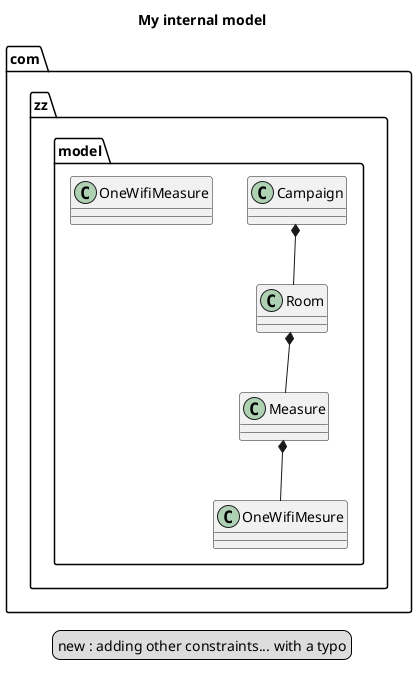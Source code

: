 
@startuml
	title My internal model

	class com.zz.model.Campaign 
	class com.zz.model.Room 
 	class com.zz.model.Measure
	class com.zz.model.OneWifiMeasure

	com.zz.model.Campaign *-- com.zz.model.Room
	com.zz.model.Room *-- com.zz.model.Measure
	com.zz.model.Measure *-- com.zz.model.OneWifiMesure

	legend
		new : adding other constraints... with a typo
	endlegend
@enduml